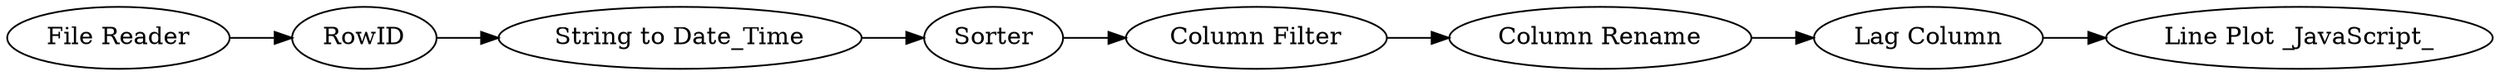 digraph {
	208 -> 213
	215 -> 207
	213 -> 212
	199 -> 214
	212 -> 199
	207 -> 210
	214 -> 215
	210 [label="Line Plot _JavaScript_"]
	199 [label=Sorter]
	208 [label="File Reader"]
	207 [label="Lag Column"]
	212 [label="String to Date_Time"]
	215 [label="Column Rename"]
	214 [label="Column Filter"]
	213 [label=RowID]
	rankdir=LR
}
